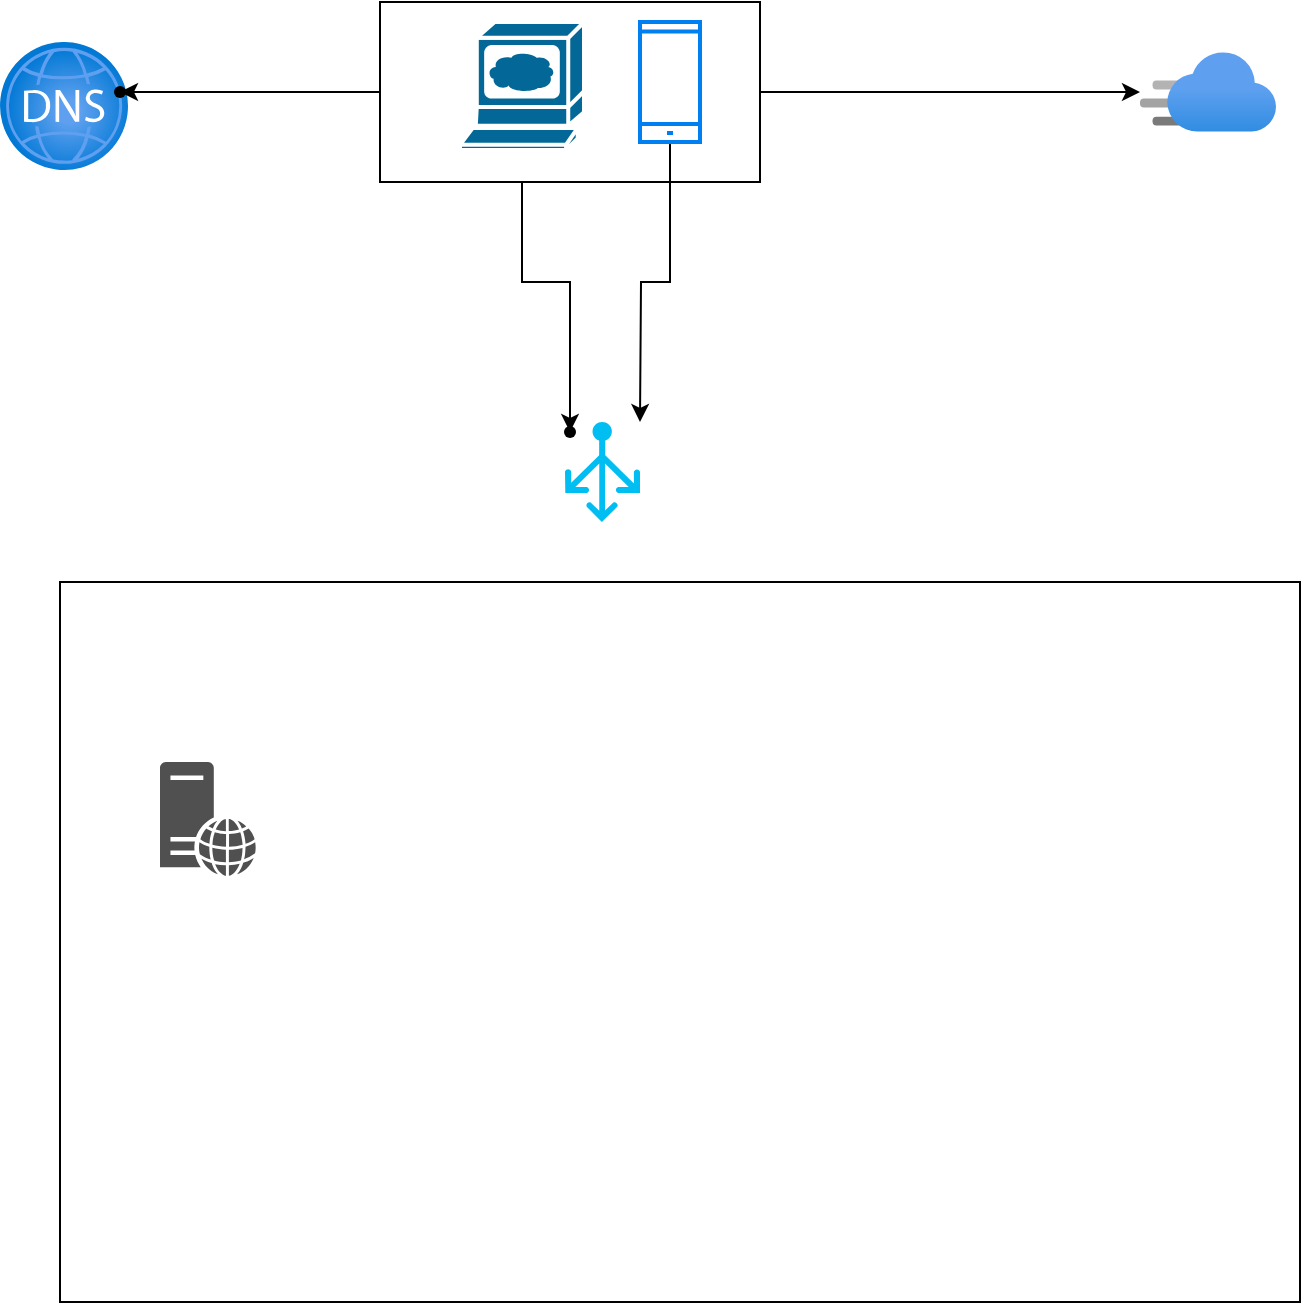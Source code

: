 <mxfile version="24.2.5" type="github">
  <diagram id="23iRSUPoRavnBvh4doch" name="Page-1">
    <mxGraphModel dx="954" dy="647" grid="1" gridSize="10" guides="1" tooltips="1" connect="1" arrows="1" fold="1" page="1" pageScale="1" pageWidth="827" pageHeight="1169" math="0" shadow="0">
      <root>
        <mxCell id="0" />
        <mxCell id="1" parent="0" />
        <mxCell id="7JuH_4QJl-1phAhiYr7i-1" value="" style="image;aspect=fixed;html=1;points=[];align=center;fontSize=12;image=img/lib/azure2/networking/DNS_Zones.svg;" vertex="1" parent="1">
          <mxGeometry x="20" y="60" width="64" height="64" as="geometry" />
        </mxCell>
        <mxCell id="7JuH_4QJl-1phAhiYr7i-7" value="" style="edgeStyle=orthogonalEdgeStyle;rounded=0;orthogonalLoop=1;jettySize=auto;html=1;" edge="1" parent="1" source="7JuH_4QJl-1phAhiYr7i-2" target="7JuH_4QJl-1phAhiYr7i-5">
          <mxGeometry relative="1" as="geometry">
            <mxPoint x="535" y="85" as="targetPoint" />
          </mxGeometry>
        </mxCell>
        <mxCell id="7JuH_4QJl-1phAhiYr7i-9" value="" style="edgeStyle=orthogonalEdgeStyle;rounded=0;orthogonalLoop=1;jettySize=auto;html=1;" edge="1" parent="1" source="7JuH_4QJl-1phAhiYr7i-2" target="7JuH_4QJl-1phAhiYr7i-8">
          <mxGeometry relative="1" as="geometry" />
        </mxCell>
        <mxCell id="7JuH_4QJl-1phAhiYr7i-12" value="" style="edgeStyle=orthogonalEdgeStyle;rounded=0;orthogonalLoop=1;jettySize=auto;html=1;" edge="1" parent="1" source="7JuH_4QJl-1phAhiYr7i-3" target="7JuH_4QJl-1phAhiYr7i-11">
          <mxGeometry relative="1" as="geometry">
            <Array as="points">
              <mxPoint x="281" y="180" />
              <mxPoint x="305" y="180" />
            </Array>
          </mxGeometry>
        </mxCell>
        <mxCell id="7JuH_4QJl-1phAhiYr7i-2" value="" style="rounded=0;whiteSpace=wrap;html=1;" vertex="1" parent="1">
          <mxGeometry x="210" y="40" width="190" height="90" as="geometry" />
        </mxCell>
        <mxCell id="7JuH_4QJl-1phAhiYr7i-3" value="" style="shape=mxgraph.cisco.computers_and_peripherals.web_browser;html=1;pointerEvents=1;dashed=0;fillColor=#036897;strokeColor=#ffffff;strokeWidth=2;verticalLabelPosition=bottom;verticalAlign=top;align=center;outlineConnect=0;" vertex="1" parent="1">
          <mxGeometry x="250" y="50" width="62" height="64" as="geometry" />
        </mxCell>
        <mxCell id="7JuH_4QJl-1phAhiYr7i-13" style="edgeStyle=orthogonalEdgeStyle;rounded=0;orthogonalLoop=1;jettySize=auto;html=1;" edge="1" parent="1" source="7JuH_4QJl-1phAhiYr7i-4">
          <mxGeometry relative="1" as="geometry">
            <mxPoint x="340" y="250" as="targetPoint" />
          </mxGeometry>
        </mxCell>
        <mxCell id="7JuH_4QJl-1phAhiYr7i-4" value="" style="html=1;verticalLabelPosition=bottom;align=center;labelBackgroundColor=#ffffff;verticalAlign=top;strokeWidth=2;strokeColor=#0080F0;shadow=0;dashed=0;shape=mxgraph.ios7.icons.smartphone;" vertex="1" parent="1">
          <mxGeometry x="340" y="50" width="30" height="60" as="geometry" />
        </mxCell>
        <mxCell id="7JuH_4QJl-1phAhiYr7i-5" value="" style="image;aspect=fixed;html=1;points=[];align=center;fontSize=12;image=img/lib/azure2/app_services/CDN_Profiles.svg;" vertex="1" parent="1">
          <mxGeometry x="590" y="65" width="68" height="40" as="geometry" />
        </mxCell>
        <mxCell id="7JuH_4QJl-1phAhiYr7i-8" value="" style="shape=waypoint;sketch=0;size=6;pointerEvents=1;points=[];fillColor=default;resizable=0;rotatable=0;perimeter=centerPerimeter;snapToPoint=1;rounded=0;" vertex="1" parent="1">
          <mxGeometry x="70" y="75" width="20" height="20" as="geometry" />
        </mxCell>
        <mxCell id="7JuH_4QJl-1phAhiYr7i-10" value="" style="verticalLabelPosition=bottom;html=1;verticalAlign=top;align=center;strokeColor=none;fillColor=#00BEF2;shape=mxgraph.azure.load_balancer_generic;pointerEvents=1;" vertex="1" parent="1">
          <mxGeometry x="302.5" y="250" width="37.5" height="50" as="geometry" />
        </mxCell>
        <mxCell id="7JuH_4QJl-1phAhiYr7i-11" value="" style="shape=waypoint;sketch=0;size=6;pointerEvents=1;points=[];fillColor=default;resizable=0;rotatable=0;perimeter=centerPerimeter;snapToPoint=1;rounded=0;" vertex="1" parent="1">
          <mxGeometry x="295" y="245" width="20" height="20" as="geometry" />
        </mxCell>
        <mxCell id="7JuH_4QJl-1phAhiYr7i-14" value="" style="rounded=0;whiteSpace=wrap;html=1;" vertex="1" parent="1">
          <mxGeometry x="50" y="330" width="620" height="360" as="geometry" />
        </mxCell>
        <mxCell id="7JuH_4QJl-1phAhiYr7i-15" value="" style="sketch=0;pointerEvents=1;shadow=0;dashed=0;html=1;strokeColor=none;fillColor=#505050;labelPosition=center;verticalLabelPosition=bottom;verticalAlign=top;outlineConnect=0;align=center;shape=mxgraph.office.servers.web_server;" vertex="1" parent="1">
          <mxGeometry x="100" y="420" width="48" height="57" as="geometry" />
        </mxCell>
      </root>
    </mxGraphModel>
  </diagram>
</mxfile>
